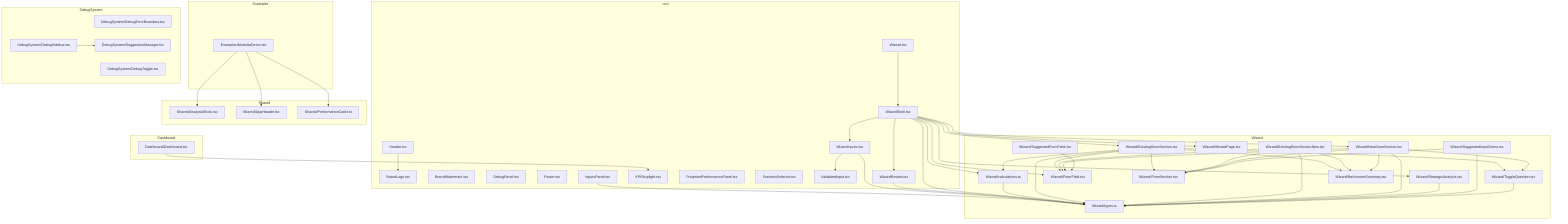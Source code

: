 flowchart TD
  subgraph root[root]
    BrandLogo_tsx["BrandLogo.tsx"]
    BrandWatermark_tsx["BrandWatermark.tsx"]
    DebugPanel_tsx["DebugPanel.tsx"]
    Footer_tsx["Footer.tsx"]
    Header_tsx["Header.tsx"]
    InputsPanel_tsx["InputsPanel.tsx"]
    KPIStoplight_tsx["KPIStoplight.tsx"]
    ProjectedPerformancePanel_tsx["ProjectedPerformancePanel.tsx"]
    ScenarioSelector_tsx["ScenarioSelector.tsx"]
    ValidatedInput_tsx["ValidatedInput.tsx"]
    Wizard_tsx["Wizard.tsx"]
    WizardShell_tsx["WizardShell.tsx"]
    WizardInputs_tsx["WizardInputs.tsx"]
    WizardReview_tsx["WizardReview.tsx"]
  end
  subgraph Wizard[Wizard]
    Wizard/types_ts["Wizard/types.ts"]
    Wizard/calculations_ts["Wizard/calculations.ts"]
    Wizard/NewStoreSection_tsx["Wizard/NewStoreSection.tsx"]
    Wizard/ExistingStoreSection_tsx["Wizard/ExistingStoreSection.tsx"]
    Wizard/StrategicAnalysis_tsx["Wizard/StrategicAnalysis.tsx"]
    Wizard/WizardPage_tsx["Wizard/WizardPage.tsx"]
    Wizard/FormField_tsx["Wizard/FormField.tsx"]
    Wizard/FormSection_tsx["Wizard/FormSection.tsx"]
    Wizard/ToggleQuestion_tsx["Wizard/ToggleQuestion.tsx"]
    Wizard/NetIncomeSummary_tsx["Wizard/NetIncomeSummary.tsx"]
    Wizard/ExistingStoreSectionNew_tsx["Wizard/ExistingStoreSectionNew.tsx"]
    Wizard/SuggestedFormField_tsx["Wizard/SuggestedFormField.tsx"]
    Wizard/SuggestedInputDemo_tsx["Wizard/SuggestedInputDemo.tsx"]
  end
  subgraph Shared[Shared]
    Shared/AnalysisBlock_tsx["Shared/AnalysisBlock.tsx"]
    Shared/AppHeader_tsx["Shared/AppHeader.tsx"]
    Shared/PerformanceCard_tsx["Shared/PerformanceCard.tsx"]
  end
  subgraph Examples[Examples]
    Examples/ModularDemo_tsx["Examples/ModularDemo.tsx"]
  end
  subgraph DebugSystem[DebugSystem]
    DebugSystem/DebugErrorBoundary_tsx["DebugSystem/DebugErrorBoundary.tsx"]
    DebugSystem/DebugSidebar_tsx["DebugSystem/DebugSidebar.tsx"]
    DebugSystem/SuggestionManager_tsx["DebugSystem/SuggestionManager.tsx"]
    DebugSystem/DebugToggle_tsx["DebugSystem/DebugToggle.tsx"]
  end
  subgraph Dashboard[Dashboard]
    Dashboard/Dashboard_tsx["Dashboard/Dashboard.tsx"]
  end
  Header_tsx --> BrandLogo_tsx
  InputsPanel_tsx --> Wizard/types_ts
  Wizard_tsx --> WizardShell_tsx
  WizardInputs_tsx --> Wizard/types_ts
  WizardInputs_tsx --> ValidatedInput_tsx
  WizardReview_tsx --> Wizard/types_ts
  WizardShell_tsx --> Wizard/types_ts
  WizardShell_tsx --> Wizard/calculations_ts
  WizardShell_tsx --> WizardInputs_tsx
  WizardShell_tsx --> WizardReview_tsx
  WizardShell_tsx --> Wizard/NewStoreSection_tsx
  WizardShell_tsx --> Wizard/ExistingStoreSection_tsx
  WizardShell_tsx --> Wizard/StrategicAnalysis_tsx
  WizardShell_tsx --> Wizard/WizardPage_tsx
  WizardShell_tsx --> Wizard/FormField_tsx
  Wizard/calculations_ts --> Wizard/types_ts
  Wizard/ExistingStoreSection_tsx --> Wizard/types_ts
  Wizard/ExistingStoreSection_tsx --> Wizard/calculations_ts
  Wizard/ExistingStoreSection_tsx --> Wizard/FormSection_tsx
  Wizard/ExistingStoreSection_tsx --> Wizard/FormField_tsx
  Wizard/ExistingStoreSection_tsx --> Wizard/ToggleQuestion_tsx
  Wizard/ExistingStoreSection_tsx --> Wizard/NetIncomeSummary_tsx
  Wizard/ExistingStoreSectionNew_tsx --> Wizard/types_ts
  Wizard/ExistingStoreSectionNew_tsx --> Wizard/FormSection_tsx
  Wizard/ExistingStoreSectionNew_tsx --> Wizard/FormField_tsx
  Wizard/ExistingStoreSectionNew_tsx --> Wizard/NetIncomeSummary_tsx
  Wizard/NewStoreSection_tsx --> Wizard/types_ts
  Wizard/NewStoreSection_tsx --> Wizard/FormSection_tsx
  Wizard/NewStoreSection_tsx --> Wizard/FormField_tsx
  Wizard/NewStoreSection_tsx --> Wizard/ToggleQuestion_tsx
  Wizard/NewStoreSection_tsx --> Wizard/NetIncomeSummary_tsx
  Wizard/StrategicAnalysis_tsx --> Wizard/types_ts
  Wizard/SuggestedFormField_tsx --> Wizard/FormField_tsx
  Wizard/SuggestedInputDemo_tsx --> Wizard/types_ts
  Wizard/SuggestedInputDemo_tsx --> Wizard/FormSection_tsx
  Wizard/ToggleQuestion_tsx --> Wizard/types_ts
  Examples/ModularDemo_tsx --> Shared/AppHeader_tsx
  Examples/ModularDemo_tsx --> Shared/AnalysisBlock_tsx
  Examples/ModularDemo_tsx --> Shared/PerformanceCard_tsx
  DebugSystem/DebugSidebar_tsx --> DebugSystem/SuggestionManager_tsx
  Dashboard/Dashboard_tsx --> KPIStoplight_tsx